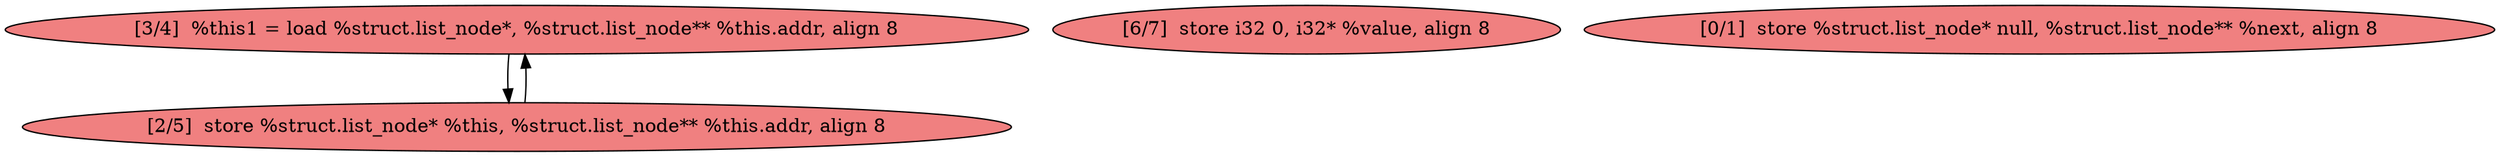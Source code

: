 
digraph G {


node280 [fillcolor=lightcoral,label="[3/4]  %this1 = load %struct.list_node*, %struct.list_node** %this.addr, align 8",shape=ellipse,style=filled ]
node279 [fillcolor=lightcoral,label="[6/7]  store i32 0, i32* %value, align 8",shape=ellipse,style=filled ]
node277 [fillcolor=lightcoral,label="[0/1]  store %struct.list_node* null, %struct.list_node** %next, align 8",shape=ellipse,style=filled ]
node278 [fillcolor=lightcoral,label="[2/5]  store %struct.list_node* %this, %struct.list_node** %this.addr, align 8",shape=ellipse,style=filled ]

node278->node280 [ ]
node280->node278 [ ]


}
